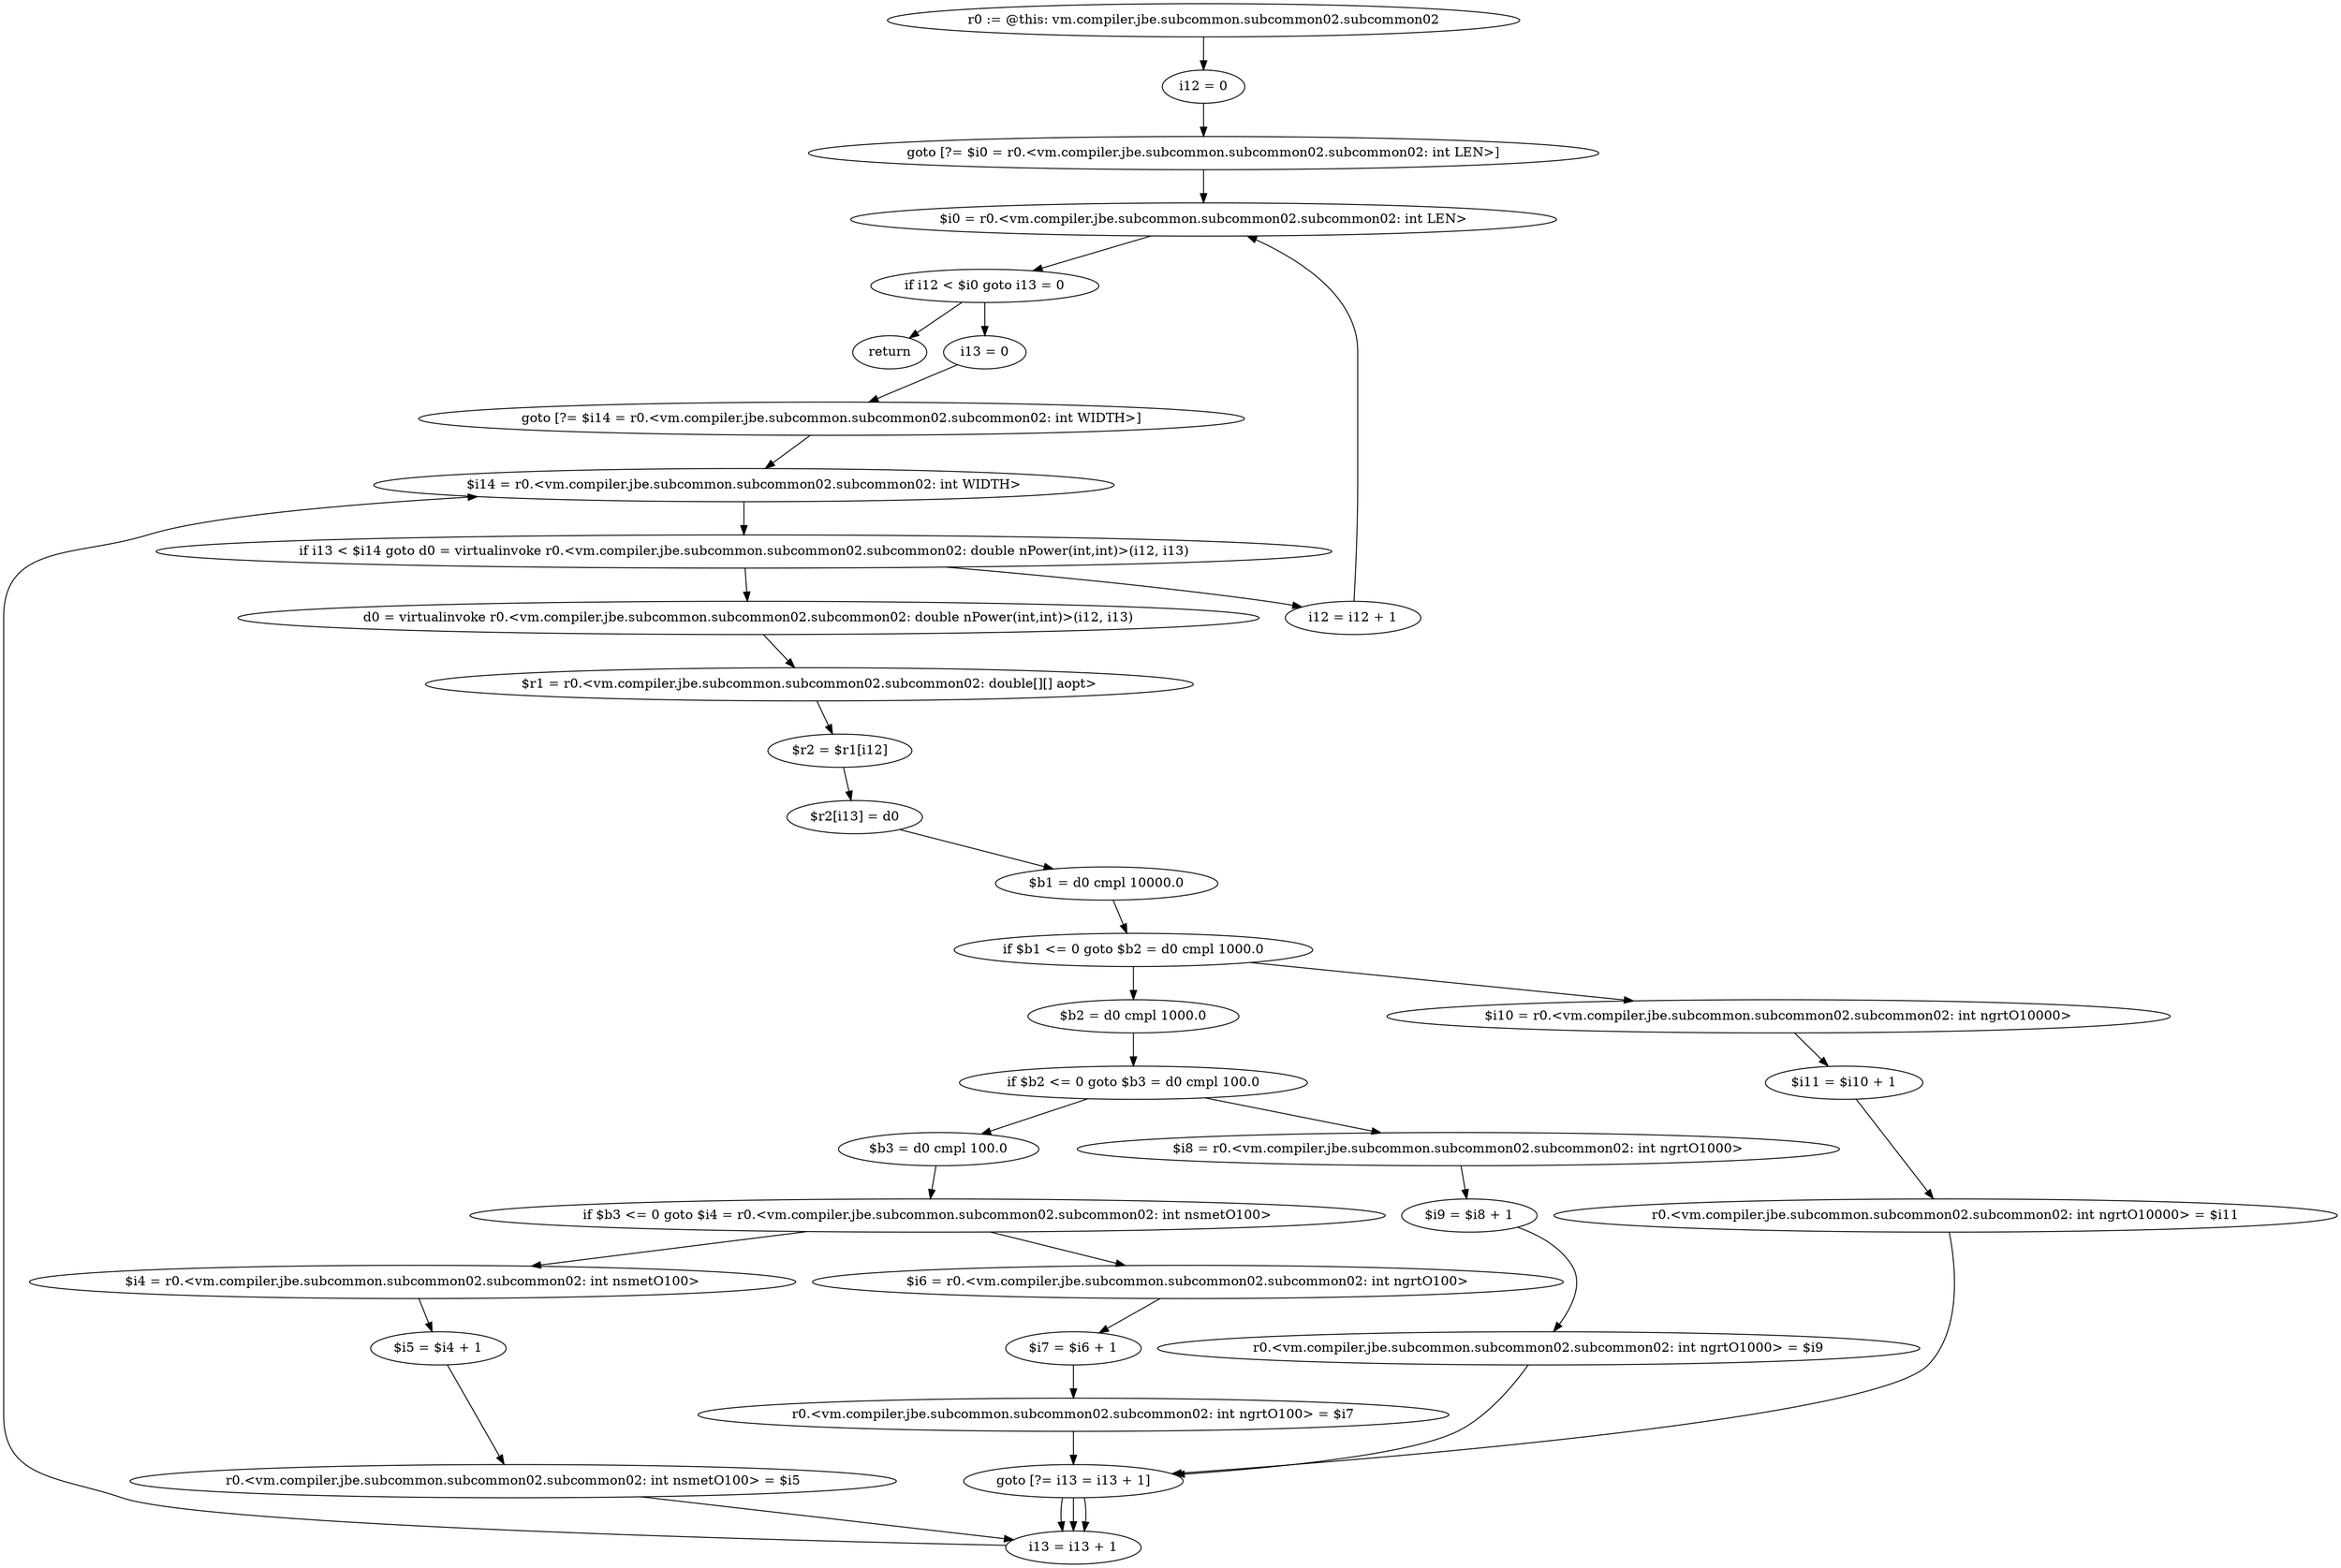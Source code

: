 digraph "unitGraph" {
    "r0 := @this: vm.compiler.jbe.subcommon.subcommon02.subcommon02"
    "i12 = 0"
    "goto [?= $i0 = r0.<vm.compiler.jbe.subcommon.subcommon02.subcommon02: int LEN>]"
    "i13 = 0"
    "goto [?= $i14 = r0.<vm.compiler.jbe.subcommon.subcommon02.subcommon02: int WIDTH>]"
    "d0 = virtualinvoke r0.<vm.compiler.jbe.subcommon.subcommon02.subcommon02: double nPower(int,int)>(i12, i13)"
    "$r1 = r0.<vm.compiler.jbe.subcommon.subcommon02.subcommon02: double[][] aopt>"
    "$r2 = $r1[i12]"
    "$r2[i13] = d0"
    "$b1 = d0 cmpl 10000.0"
    "if $b1 <= 0 goto $b2 = d0 cmpl 1000.0"
    "$i10 = r0.<vm.compiler.jbe.subcommon.subcommon02.subcommon02: int ngrtO10000>"
    "$i11 = $i10 + 1"
    "r0.<vm.compiler.jbe.subcommon.subcommon02.subcommon02: int ngrtO10000> = $i11"
    "goto [?= i13 = i13 + 1]"
    "$b2 = d0 cmpl 1000.0"
    "if $b2 <= 0 goto $b3 = d0 cmpl 100.0"
    "$i8 = r0.<vm.compiler.jbe.subcommon.subcommon02.subcommon02: int ngrtO1000>"
    "$i9 = $i8 + 1"
    "r0.<vm.compiler.jbe.subcommon.subcommon02.subcommon02: int ngrtO1000> = $i9"
    "$b3 = d0 cmpl 100.0"
    "if $b3 <= 0 goto $i4 = r0.<vm.compiler.jbe.subcommon.subcommon02.subcommon02: int nsmetO100>"
    "$i6 = r0.<vm.compiler.jbe.subcommon.subcommon02.subcommon02: int ngrtO100>"
    "$i7 = $i6 + 1"
    "r0.<vm.compiler.jbe.subcommon.subcommon02.subcommon02: int ngrtO100> = $i7"
    "$i4 = r0.<vm.compiler.jbe.subcommon.subcommon02.subcommon02: int nsmetO100>"
    "$i5 = $i4 + 1"
    "r0.<vm.compiler.jbe.subcommon.subcommon02.subcommon02: int nsmetO100> = $i5"
    "i13 = i13 + 1"
    "$i14 = r0.<vm.compiler.jbe.subcommon.subcommon02.subcommon02: int WIDTH>"
    "if i13 < $i14 goto d0 = virtualinvoke r0.<vm.compiler.jbe.subcommon.subcommon02.subcommon02: double nPower(int,int)>(i12, i13)"
    "i12 = i12 + 1"
    "$i0 = r0.<vm.compiler.jbe.subcommon.subcommon02.subcommon02: int LEN>"
    "if i12 < $i0 goto i13 = 0"
    "return"
    "r0 := @this: vm.compiler.jbe.subcommon.subcommon02.subcommon02"->"i12 = 0";
    "i12 = 0"->"goto [?= $i0 = r0.<vm.compiler.jbe.subcommon.subcommon02.subcommon02: int LEN>]";
    "goto [?= $i0 = r0.<vm.compiler.jbe.subcommon.subcommon02.subcommon02: int LEN>]"->"$i0 = r0.<vm.compiler.jbe.subcommon.subcommon02.subcommon02: int LEN>";
    "i13 = 0"->"goto [?= $i14 = r0.<vm.compiler.jbe.subcommon.subcommon02.subcommon02: int WIDTH>]";
    "goto [?= $i14 = r0.<vm.compiler.jbe.subcommon.subcommon02.subcommon02: int WIDTH>]"->"$i14 = r0.<vm.compiler.jbe.subcommon.subcommon02.subcommon02: int WIDTH>";
    "d0 = virtualinvoke r0.<vm.compiler.jbe.subcommon.subcommon02.subcommon02: double nPower(int,int)>(i12, i13)"->"$r1 = r0.<vm.compiler.jbe.subcommon.subcommon02.subcommon02: double[][] aopt>";
    "$r1 = r0.<vm.compiler.jbe.subcommon.subcommon02.subcommon02: double[][] aopt>"->"$r2 = $r1[i12]";
    "$r2 = $r1[i12]"->"$r2[i13] = d0";
    "$r2[i13] = d0"->"$b1 = d0 cmpl 10000.0";
    "$b1 = d0 cmpl 10000.0"->"if $b1 <= 0 goto $b2 = d0 cmpl 1000.0";
    "if $b1 <= 0 goto $b2 = d0 cmpl 1000.0"->"$i10 = r0.<vm.compiler.jbe.subcommon.subcommon02.subcommon02: int ngrtO10000>";
    "if $b1 <= 0 goto $b2 = d0 cmpl 1000.0"->"$b2 = d0 cmpl 1000.0";
    "$i10 = r0.<vm.compiler.jbe.subcommon.subcommon02.subcommon02: int ngrtO10000>"->"$i11 = $i10 + 1";
    "$i11 = $i10 + 1"->"r0.<vm.compiler.jbe.subcommon.subcommon02.subcommon02: int ngrtO10000> = $i11";
    "r0.<vm.compiler.jbe.subcommon.subcommon02.subcommon02: int ngrtO10000> = $i11"->"goto [?= i13 = i13 + 1]";
    "goto [?= i13 = i13 + 1]"->"i13 = i13 + 1";
    "$b2 = d0 cmpl 1000.0"->"if $b2 <= 0 goto $b3 = d0 cmpl 100.0";
    "if $b2 <= 0 goto $b3 = d0 cmpl 100.0"->"$i8 = r0.<vm.compiler.jbe.subcommon.subcommon02.subcommon02: int ngrtO1000>";
    "if $b2 <= 0 goto $b3 = d0 cmpl 100.0"->"$b3 = d0 cmpl 100.0";
    "$i8 = r0.<vm.compiler.jbe.subcommon.subcommon02.subcommon02: int ngrtO1000>"->"$i9 = $i8 + 1";
    "$i9 = $i8 + 1"->"r0.<vm.compiler.jbe.subcommon.subcommon02.subcommon02: int ngrtO1000> = $i9";
    "r0.<vm.compiler.jbe.subcommon.subcommon02.subcommon02: int ngrtO1000> = $i9"->"goto [?= i13 = i13 + 1]";
    "goto [?= i13 = i13 + 1]"->"i13 = i13 + 1";
    "$b3 = d0 cmpl 100.0"->"if $b3 <= 0 goto $i4 = r0.<vm.compiler.jbe.subcommon.subcommon02.subcommon02: int nsmetO100>";
    "if $b3 <= 0 goto $i4 = r0.<vm.compiler.jbe.subcommon.subcommon02.subcommon02: int nsmetO100>"->"$i6 = r0.<vm.compiler.jbe.subcommon.subcommon02.subcommon02: int ngrtO100>";
    "if $b3 <= 0 goto $i4 = r0.<vm.compiler.jbe.subcommon.subcommon02.subcommon02: int nsmetO100>"->"$i4 = r0.<vm.compiler.jbe.subcommon.subcommon02.subcommon02: int nsmetO100>";
    "$i6 = r0.<vm.compiler.jbe.subcommon.subcommon02.subcommon02: int ngrtO100>"->"$i7 = $i6 + 1";
    "$i7 = $i6 + 1"->"r0.<vm.compiler.jbe.subcommon.subcommon02.subcommon02: int ngrtO100> = $i7";
    "r0.<vm.compiler.jbe.subcommon.subcommon02.subcommon02: int ngrtO100> = $i7"->"goto [?= i13 = i13 + 1]";
    "goto [?= i13 = i13 + 1]"->"i13 = i13 + 1";
    "$i4 = r0.<vm.compiler.jbe.subcommon.subcommon02.subcommon02: int nsmetO100>"->"$i5 = $i4 + 1";
    "$i5 = $i4 + 1"->"r0.<vm.compiler.jbe.subcommon.subcommon02.subcommon02: int nsmetO100> = $i5";
    "r0.<vm.compiler.jbe.subcommon.subcommon02.subcommon02: int nsmetO100> = $i5"->"i13 = i13 + 1";
    "i13 = i13 + 1"->"$i14 = r0.<vm.compiler.jbe.subcommon.subcommon02.subcommon02: int WIDTH>";
    "$i14 = r0.<vm.compiler.jbe.subcommon.subcommon02.subcommon02: int WIDTH>"->"if i13 < $i14 goto d0 = virtualinvoke r0.<vm.compiler.jbe.subcommon.subcommon02.subcommon02: double nPower(int,int)>(i12, i13)";
    "if i13 < $i14 goto d0 = virtualinvoke r0.<vm.compiler.jbe.subcommon.subcommon02.subcommon02: double nPower(int,int)>(i12, i13)"->"i12 = i12 + 1";
    "if i13 < $i14 goto d0 = virtualinvoke r0.<vm.compiler.jbe.subcommon.subcommon02.subcommon02: double nPower(int,int)>(i12, i13)"->"d0 = virtualinvoke r0.<vm.compiler.jbe.subcommon.subcommon02.subcommon02: double nPower(int,int)>(i12, i13)";
    "i12 = i12 + 1"->"$i0 = r0.<vm.compiler.jbe.subcommon.subcommon02.subcommon02: int LEN>";
    "$i0 = r0.<vm.compiler.jbe.subcommon.subcommon02.subcommon02: int LEN>"->"if i12 < $i0 goto i13 = 0";
    "if i12 < $i0 goto i13 = 0"->"return";
    "if i12 < $i0 goto i13 = 0"->"i13 = 0";
}
